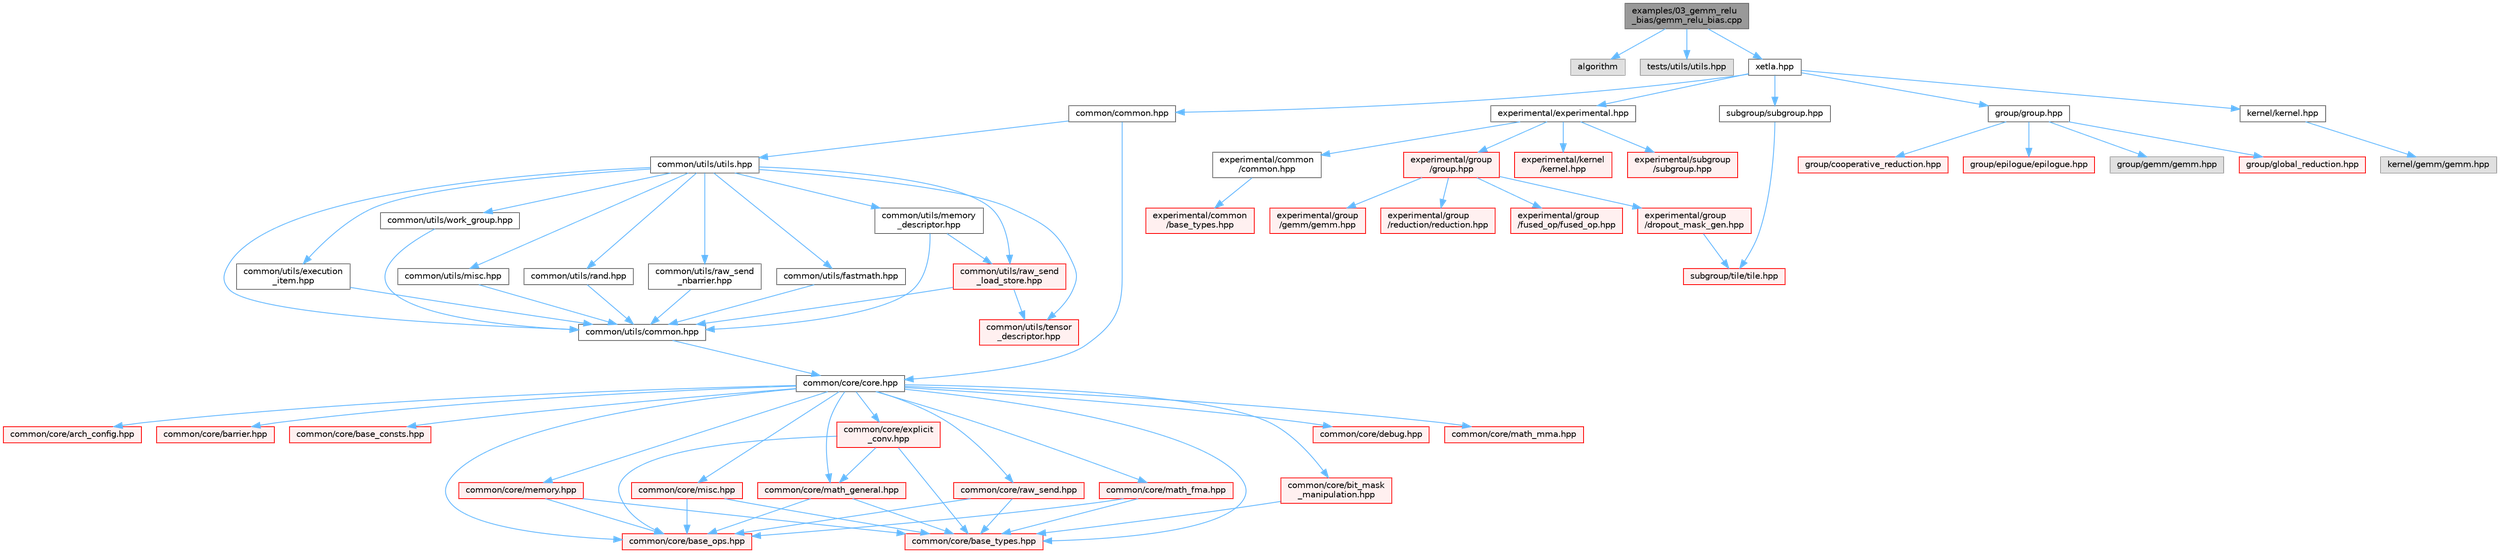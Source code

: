digraph "examples/03_gemm_relu_bias/gemm_relu_bias.cpp"
{
 // LATEX_PDF_SIZE
  bgcolor="transparent";
  edge [fontname=Helvetica,fontsize=10,labelfontname=Helvetica,labelfontsize=10];
  node [fontname=Helvetica,fontsize=10,shape=box,height=0.2,width=0.4];
  Node1 [id="Node000001",label="examples/03_gemm_relu\l_bias/gemm_relu_bias.cpp",height=0.2,width=0.4,color="gray40", fillcolor="grey60", style="filled", fontcolor="black",tooltip=" "];
  Node1 -> Node2 [id="edge1_Node000001_Node000002",color="steelblue1",style="solid",tooltip=" "];
  Node2 [id="Node000002",label="algorithm",height=0.2,width=0.4,color="grey60", fillcolor="#E0E0E0", style="filled",tooltip=" "];
  Node1 -> Node3 [id="edge2_Node000001_Node000003",color="steelblue1",style="solid",tooltip=" "];
  Node3 [id="Node000003",label="tests/utils/utils.hpp",height=0.2,width=0.4,color="grey60", fillcolor="#E0E0E0", style="filled",tooltip=" "];
  Node1 -> Node4 [id="edge3_Node000001_Node000004",color="steelblue1",style="solid",tooltip=" "];
  Node4 [id="Node000004",label="xetla.hpp",height=0.2,width=0.4,color="grey40", fillcolor="white", style="filled",URL="$xetla_8hpp.html",tooltip="C++ API."];
  Node4 -> Node5 [id="edge4_Node000004_Node000005",color="steelblue1",style="solid",tooltip=" "];
  Node5 [id="Node000005",label="common/common.hpp",height=0.2,width=0.4,color="grey40", fillcolor="white", style="filled",URL="$common_2common_8hpp.html",tooltip="C++ API."];
  Node5 -> Node6 [id="edge5_Node000005_Node000006",color="steelblue1",style="solid",tooltip=" "];
  Node6 [id="Node000006",label="common/core/core.hpp",height=0.2,width=0.4,color="grey40", fillcolor="white", style="filled",URL="$core_8hpp.html",tooltip="C++ API."];
  Node6 -> Node7 [id="edge6_Node000006_Node000007",color="steelblue1",style="solid",tooltip=" "];
  Node7 [id="Node000007",label="common/core/arch_config.hpp",height=0.2,width=0.4,color="red", fillcolor="#FFF0F0", style="filled",URL="$arch__config_8hpp.html",tooltip="C++ API."];
  Node6 -> Node11 [id="edge7_Node000006_Node000011",color="steelblue1",style="solid",tooltip=" "];
  Node11 [id="Node000011",label="common/core/barrier.hpp",height=0.2,width=0.4,color="red", fillcolor="#FFF0F0", style="filled",URL="$barrier_8hpp.html",tooltip="C++ API."];
  Node6 -> Node12 [id="edge8_Node000006_Node000012",color="steelblue1",style="solid",tooltip=" "];
  Node12 [id="Node000012",label="common/core/base_consts.hpp",height=0.2,width=0.4,color="red", fillcolor="#FFF0F0", style="filled",URL="$base__consts_8hpp.html",tooltip="C++ API."];
  Node6 -> Node13 [id="edge9_Node000006_Node000013",color="steelblue1",style="solid",tooltip=" "];
  Node13 [id="Node000013",label="common/core/base_ops.hpp",height=0.2,width=0.4,color="red", fillcolor="#FFF0F0", style="filled",URL="$base__ops_8hpp.html",tooltip="C++ API."];
  Node6 -> Node14 [id="edge10_Node000006_Node000014",color="steelblue1",style="solid",tooltip=" "];
  Node14 [id="Node000014",label="common/core/base_types.hpp",height=0.2,width=0.4,color="red", fillcolor="#FFF0F0", style="filled",URL="$common_2core_2base__types_8hpp.html",tooltip="C++ API."];
  Node6 -> Node15 [id="edge11_Node000006_Node000015",color="steelblue1",style="solid",tooltip=" "];
  Node15 [id="Node000015",label="common/core/bit_mask\l_manipulation.hpp",height=0.2,width=0.4,color="red", fillcolor="#FFF0F0", style="filled",URL="$bit__mask__manipulation_8hpp.html",tooltip="C++ API."];
  Node15 -> Node14 [id="edge12_Node000015_Node000014",color="steelblue1",style="solid",tooltip=" "];
  Node6 -> Node16 [id="edge13_Node000006_Node000016",color="steelblue1",style="solid",tooltip=" "];
  Node16 [id="Node000016",label="common/core/debug.hpp",height=0.2,width=0.4,color="red", fillcolor="#FFF0F0", style="filled",URL="$debug_8hpp.html",tooltip=" "];
  Node6 -> Node17 [id="edge14_Node000006_Node000017",color="steelblue1",style="solid",tooltip=" "];
  Node17 [id="Node000017",label="common/core/explicit\l_conv.hpp",height=0.2,width=0.4,color="red", fillcolor="#FFF0F0", style="filled",URL="$explicit__conv_8hpp.html",tooltip="C++ API."];
  Node17 -> Node13 [id="edge15_Node000017_Node000013",color="steelblue1",style="solid",tooltip=" "];
  Node17 -> Node14 [id="edge16_Node000017_Node000014",color="steelblue1",style="solid",tooltip=" "];
  Node17 -> Node18 [id="edge17_Node000017_Node000018",color="steelblue1",style="solid",tooltip=" "];
  Node18 [id="Node000018",label="common/core/math_general.hpp",height=0.2,width=0.4,color="red", fillcolor="#FFF0F0", style="filled",URL="$math__general_8hpp.html",tooltip="C++ API."];
  Node18 -> Node13 [id="edge18_Node000018_Node000013",color="steelblue1",style="solid",tooltip=" "];
  Node18 -> Node14 [id="edge19_Node000018_Node000014",color="steelblue1",style="solid",tooltip=" "];
  Node6 -> Node19 [id="edge20_Node000006_Node000019",color="steelblue1",style="solid",tooltip=" "];
  Node19 [id="Node000019",label="common/core/math_fma.hpp",height=0.2,width=0.4,color="red", fillcolor="#FFF0F0", style="filled",URL="$math__fma_8hpp.html",tooltip="C++ API."];
  Node19 -> Node13 [id="edge21_Node000019_Node000013",color="steelblue1",style="solid",tooltip=" "];
  Node19 -> Node14 [id="edge22_Node000019_Node000014",color="steelblue1",style="solid",tooltip=" "];
  Node6 -> Node18 [id="edge23_Node000006_Node000018",color="steelblue1",style="solid",tooltip=" "];
  Node6 -> Node20 [id="edge24_Node000006_Node000020",color="steelblue1",style="solid",tooltip=" "];
  Node20 [id="Node000020",label="common/core/math_mma.hpp",height=0.2,width=0.4,color="red", fillcolor="#FFF0F0", style="filled",URL="$math__mma_8hpp.html",tooltip="C++ API."];
  Node6 -> Node21 [id="edge25_Node000006_Node000021",color="steelblue1",style="solid",tooltip=" "];
  Node21 [id="Node000021",label="common/core/memory.hpp",height=0.2,width=0.4,color="red", fillcolor="#FFF0F0", style="filled",URL="$memory_8hpp.html",tooltip="C++ API."];
  Node21 -> Node13 [id="edge26_Node000021_Node000013",color="steelblue1",style="solid",tooltip=" "];
  Node21 -> Node14 [id="edge27_Node000021_Node000014",color="steelblue1",style="solid",tooltip=" "];
  Node6 -> Node24 [id="edge28_Node000006_Node000024",color="steelblue1",style="solid",tooltip=" "];
  Node24 [id="Node000024",label="common/core/misc.hpp",height=0.2,width=0.4,color="red", fillcolor="#FFF0F0", style="filled",URL="$core_2misc_8hpp.html",tooltip="C++ API."];
  Node24 -> Node13 [id="edge29_Node000024_Node000013",color="steelblue1",style="solid",tooltip=" "];
  Node24 -> Node14 [id="edge30_Node000024_Node000014",color="steelblue1",style="solid",tooltip=" "];
  Node6 -> Node25 [id="edge31_Node000006_Node000025",color="steelblue1",style="solid",tooltip=" "];
  Node25 [id="Node000025",label="common/core/raw_send.hpp",height=0.2,width=0.4,color="red", fillcolor="#FFF0F0", style="filled",URL="$raw__send_8hpp.html",tooltip="C++ API."];
  Node25 -> Node13 [id="edge32_Node000025_Node000013",color="steelblue1",style="solid",tooltip=" "];
  Node25 -> Node14 [id="edge33_Node000025_Node000014",color="steelblue1",style="solid",tooltip=" "];
  Node5 -> Node26 [id="edge34_Node000005_Node000026",color="steelblue1",style="solid",tooltip=" "];
  Node26 [id="Node000026",label="common/utils/utils.hpp",height=0.2,width=0.4,color="grey40", fillcolor="white", style="filled",URL="$utils_8hpp.html",tooltip=" "];
  Node26 -> Node27 [id="edge35_Node000026_Node000027",color="steelblue1",style="solid",tooltip=" "];
  Node27 [id="Node000027",label="common/utils/common.hpp",height=0.2,width=0.4,color="grey40", fillcolor="white", style="filled",URL="$common_2utils_2common_8hpp.html",tooltip="C++ API."];
  Node27 -> Node6 [id="edge36_Node000027_Node000006",color="steelblue1",style="solid",tooltip=" "];
  Node26 -> Node28 [id="edge37_Node000026_Node000028",color="steelblue1",style="solid",tooltip=" "];
  Node28 [id="Node000028",label="common/utils/execution\l_item.hpp",height=0.2,width=0.4,color="grey40", fillcolor="white", style="filled",URL="$execution__item_8hpp.html",tooltip="C++ API."];
  Node28 -> Node27 [id="edge38_Node000028_Node000027",color="steelblue1",style="solid",tooltip=" "];
  Node26 -> Node29 [id="edge39_Node000026_Node000029",color="steelblue1",style="solid",tooltip=" "];
  Node29 [id="Node000029",label="common/utils/fastmath.hpp",height=0.2,width=0.4,color="grey40", fillcolor="white", style="filled",URL="$fastmath_8hpp.html",tooltip="C++ API."];
  Node29 -> Node27 [id="edge40_Node000029_Node000027",color="steelblue1",style="solid",tooltip=" "];
  Node26 -> Node30 [id="edge41_Node000026_Node000030",color="steelblue1",style="solid",tooltip=" "];
  Node30 [id="Node000030",label="common/utils/memory\l_descriptor.hpp",height=0.2,width=0.4,color="grey40", fillcolor="white", style="filled",URL="$memory__descriptor_8hpp.html",tooltip="C++ API."];
  Node30 -> Node27 [id="edge42_Node000030_Node000027",color="steelblue1",style="solid",tooltip=" "];
  Node30 -> Node31 [id="edge43_Node000030_Node000031",color="steelblue1",style="solid",tooltip=" "];
  Node31 [id="Node000031",label="common/utils/raw_send\l_load_store.hpp",height=0.2,width=0.4,color="red", fillcolor="#FFF0F0", style="filled",URL="$raw__send__load__store_8hpp.html",tooltip="C++ API."];
  Node31 -> Node27 [id="edge44_Node000031_Node000027",color="steelblue1",style="solid",tooltip=" "];
  Node31 -> Node23 [id="edge45_Node000031_Node000023",color="steelblue1",style="solid",tooltip=" "];
  Node23 [id="Node000023",label="common/utils/tensor\l_descriptor.hpp",height=0.2,width=0.4,color="red", fillcolor="#FFF0F0", style="filled",URL="$tensor__descriptor_8hpp.html",tooltip="C++ API."];
  Node26 -> Node32 [id="edge46_Node000026_Node000032",color="steelblue1",style="solid",tooltip=" "];
  Node32 [id="Node000032",label="common/utils/misc.hpp",height=0.2,width=0.4,color="grey40", fillcolor="white", style="filled",URL="$utils_2misc_8hpp.html",tooltip="C++ API."];
  Node32 -> Node27 [id="edge47_Node000032_Node000027",color="steelblue1",style="solid",tooltip=" "];
  Node26 -> Node33 [id="edge48_Node000026_Node000033",color="steelblue1",style="solid",tooltip=" "];
  Node33 [id="Node000033",label="common/utils/rand.hpp",height=0.2,width=0.4,color="grey40", fillcolor="white", style="filled",URL="$rand_8hpp.html",tooltip="C++ API."];
  Node33 -> Node27 [id="edge49_Node000033_Node000027",color="steelblue1",style="solid",tooltip=" "];
  Node26 -> Node31 [id="edge50_Node000026_Node000031",color="steelblue1",style="solid",tooltip=" "];
  Node26 -> Node34 [id="edge51_Node000026_Node000034",color="steelblue1",style="solid",tooltip=" "];
  Node34 [id="Node000034",label="common/utils/raw_send\l_nbarrier.hpp",height=0.2,width=0.4,color="grey40", fillcolor="white", style="filled",URL="$raw__send__nbarrier_8hpp.html",tooltip="C++ API."];
  Node34 -> Node27 [id="edge52_Node000034_Node000027",color="steelblue1",style="solid",tooltip=" "];
  Node26 -> Node23 [id="edge53_Node000026_Node000023",color="steelblue1",style="solid",tooltip=" "];
  Node26 -> Node35 [id="edge54_Node000026_Node000035",color="steelblue1",style="solid",tooltip=" "];
  Node35 [id="Node000035",label="common/utils/work_group.hpp",height=0.2,width=0.4,color="grey40", fillcolor="white", style="filled",URL="$work__group_8hpp.html",tooltip="C++ API."];
  Node35 -> Node27 [id="edge55_Node000035_Node000027",color="steelblue1",style="solid",tooltip=" "];
  Node4 -> Node36 [id="edge56_Node000004_Node000036",color="steelblue1",style="solid",tooltip=" "];
  Node36 [id="Node000036",label="experimental/experimental.hpp",height=0.2,width=0.4,color="grey40", fillcolor="white", style="filled",URL="$experimental_8hpp.html",tooltip="C++ API."];
  Node36 -> Node37 [id="edge57_Node000036_Node000037",color="steelblue1",style="solid",tooltip=" "];
  Node37 [id="Node000037",label="experimental/common\l/common.hpp",height=0.2,width=0.4,color="grey40", fillcolor="white", style="filled",URL="$experimental_2common_2common_8hpp.html",tooltip="C++ API."];
  Node37 -> Node38 [id="edge58_Node000037_Node000038",color="steelblue1",style="solid",tooltip=" "];
  Node38 [id="Node000038",label="experimental/common\l/base_types.hpp",height=0.2,width=0.4,color="red", fillcolor="#FFF0F0", style="filled",URL="$experimental_2common_2base__types_8hpp.html",tooltip="C++ API."];
  Node36 -> Node40 [id="edge59_Node000036_Node000040",color="steelblue1",style="solid",tooltip=" "];
  Node40 [id="Node000040",label="experimental/group\l/group.hpp",height=0.2,width=0.4,color="red", fillcolor="#FFF0F0", style="filled",URL="$experimental_2group_2group_8hpp.html",tooltip="C++ API."];
  Node40 -> Node41 [id="edge60_Node000040_Node000041",color="steelblue1",style="solid",tooltip=" "];
  Node41 [id="Node000041",label="experimental/group\l/dropout_mask_gen.hpp",height=0.2,width=0.4,color="red", fillcolor="#FFF0F0", style="filled",URL="$dropout__mask__gen_8hpp.html",tooltip="C++ API."];
  Node41 -> Node42 [id="edge61_Node000041_Node000042",color="steelblue1",style="solid",tooltip=" "];
  Node42 [id="Node000042",label="subgroup/tile/tile.hpp",height=0.2,width=0.4,color="red", fillcolor="#FFF0F0", style="filled",URL="$tile_8hpp.html",tooltip="C++ API."];
  Node40 -> Node55 [id="edge62_Node000040_Node000055",color="steelblue1",style="solid",tooltip=" "];
  Node55 [id="Node000055",label="experimental/group\l/fused_op/fused_op.hpp",height=0.2,width=0.4,color="red", fillcolor="#FFF0F0", style="filled",URL="$fused__op_8hpp.html",tooltip="C++ API."];
  Node40 -> Node62 [id="edge63_Node000040_Node000062",color="steelblue1",style="solid",tooltip=" "];
  Node62 [id="Node000062",label="experimental/group\l/gemm/gemm.hpp",height=0.2,width=0.4,color="red", fillcolor="#FFF0F0", style="filled",URL="$experimental_2group_2gemm_2gemm_8hpp.html",tooltip="C++ API."];
  Node40 -> Node69 [id="edge64_Node000040_Node000069",color="steelblue1",style="solid",tooltip=" "];
  Node69 [id="Node000069",label="experimental/group\l/reduction/reduction.hpp",height=0.2,width=0.4,color="red", fillcolor="#FFF0F0", style="filled",URL="$experimental_2group_2reduction_2reduction_8hpp.html",tooltip="C++ API."];
  Node36 -> Node80 [id="edge65_Node000036_Node000080",color="steelblue1",style="solid",tooltip=" "];
  Node80 [id="Node000080",label="experimental/kernel\l/kernel.hpp",height=0.2,width=0.4,color="red", fillcolor="#FFF0F0", style="filled",URL="$experimental_2kernel_2kernel_8hpp.html",tooltip="C++ API."];
  Node36 -> Node64 [id="edge66_Node000036_Node000064",color="steelblue1",style="solid",tooltip=" "];
  Node64 [id="Node000064",label="experimental/subgroup\l/subgroup.hpp",height=0.2,width=0.4,color="red", fillcolor="#FFF0F0", style="filled",URL="$experimental_2subgroup_2subgroup_8hpp.html",tooltip="C++ API."];
  Node4 -> Node104 [id="edge67_Node000004_Node000104",color="steelblue1",style="solid",tooltip=" "];
  Node104 [id="Node000104",label="group/group.hpp",height=0.2,width=0.4,color="grey40", fillcolor="white", style="filled",URL="$group_2group_8hpp.html",tooltip="C++ API."];
  Node104 -> Node105 [id="edge68_Node000104_Node000105",color="steelblue1",style="solid",tooltip=" "];
  Node105 [id="Node000105",label="group/cooperative_reduction.hpp",height=0.2,width=0.4,color="red", fillcolor="#FFF0F0", style="filled",URL="$cooperative__reduction_8hpp.html",tooltip="C++ API."];
  Node104 -> Node106 [id="edge69_Node000104_Node000106",color="steelblue1",style="solid",tooltip=" "];
  Node106 [id="Node000106",label="group/epilogue/epilogue.hpp",height=0.2,width=0.4,color="red", fillcolor="#FFF0F0", style="filled",URL="$epilogue_8hpp.html",tooltip="C++ API."];
  Node104 -> Node115 [id="edge70_Node000104_Node000115",color="steelblue1",style="solid",tooltip=" "];
  Node115 [id="Node000115",label="group/gemm/gemm.hpp",height=0.2,width=0.4,color="grey60", fillcolor="#E0E0E0", style="filled",tooltip=" "];
  Node104 -> Node116 [id="edge71_Node000104_Node000116",color="steelblue1",style="solid",tooltip=" "];
  Node116 [id="Node000116",label="group/global_reduction.hpp",height=0.2,width=0.4,color="red", fillcolor="#FFF0F0", style="filled",URL="$global__reduction_8hpp.html",tooltip="C++ API."];
  Node4 -> Node117 [id="edge72_Node000004_Node000117",color="steelblue1",style="solid",tooltip=" "];
  Node117 [id="Node000117",label="kernel/kernel.hpp",height=0.2,width=0.4,color="grey40", fillcolor="white", style="filled",URL="$kernel_2kernel_8hpp.html",tooltip="C++ API."];
  Node117 -> Node118 [id="edge73_Node000117_Node000118",color="steelblue1",style="solid",tooltip=" "];
  Node118 [id="Node000118",label="kernel/gemm/gemm.hpp",height=0.2,width=0.4,color="grey60", fillcolor="#E0E0E0", style="filled",tooltip=" "];
  Node4 -> Node119 [id="edge74_Node000004_Node000119",color="steelblue1",style="solid",tooltip=" "];
  Node119 [id="Node000119",label="subgroup/subgroup.hpp",height=0.2,width=0.4,color="grey40", fillcolor="white", style="filled",URL="$subgroup_2subgroup_8hpp.html",tooltip="C++ API."];
  Node119 -> Node42 [id="edge75_Node000119_Node000042",color="steelblue1",style="solid",tooltip=" "];
}
